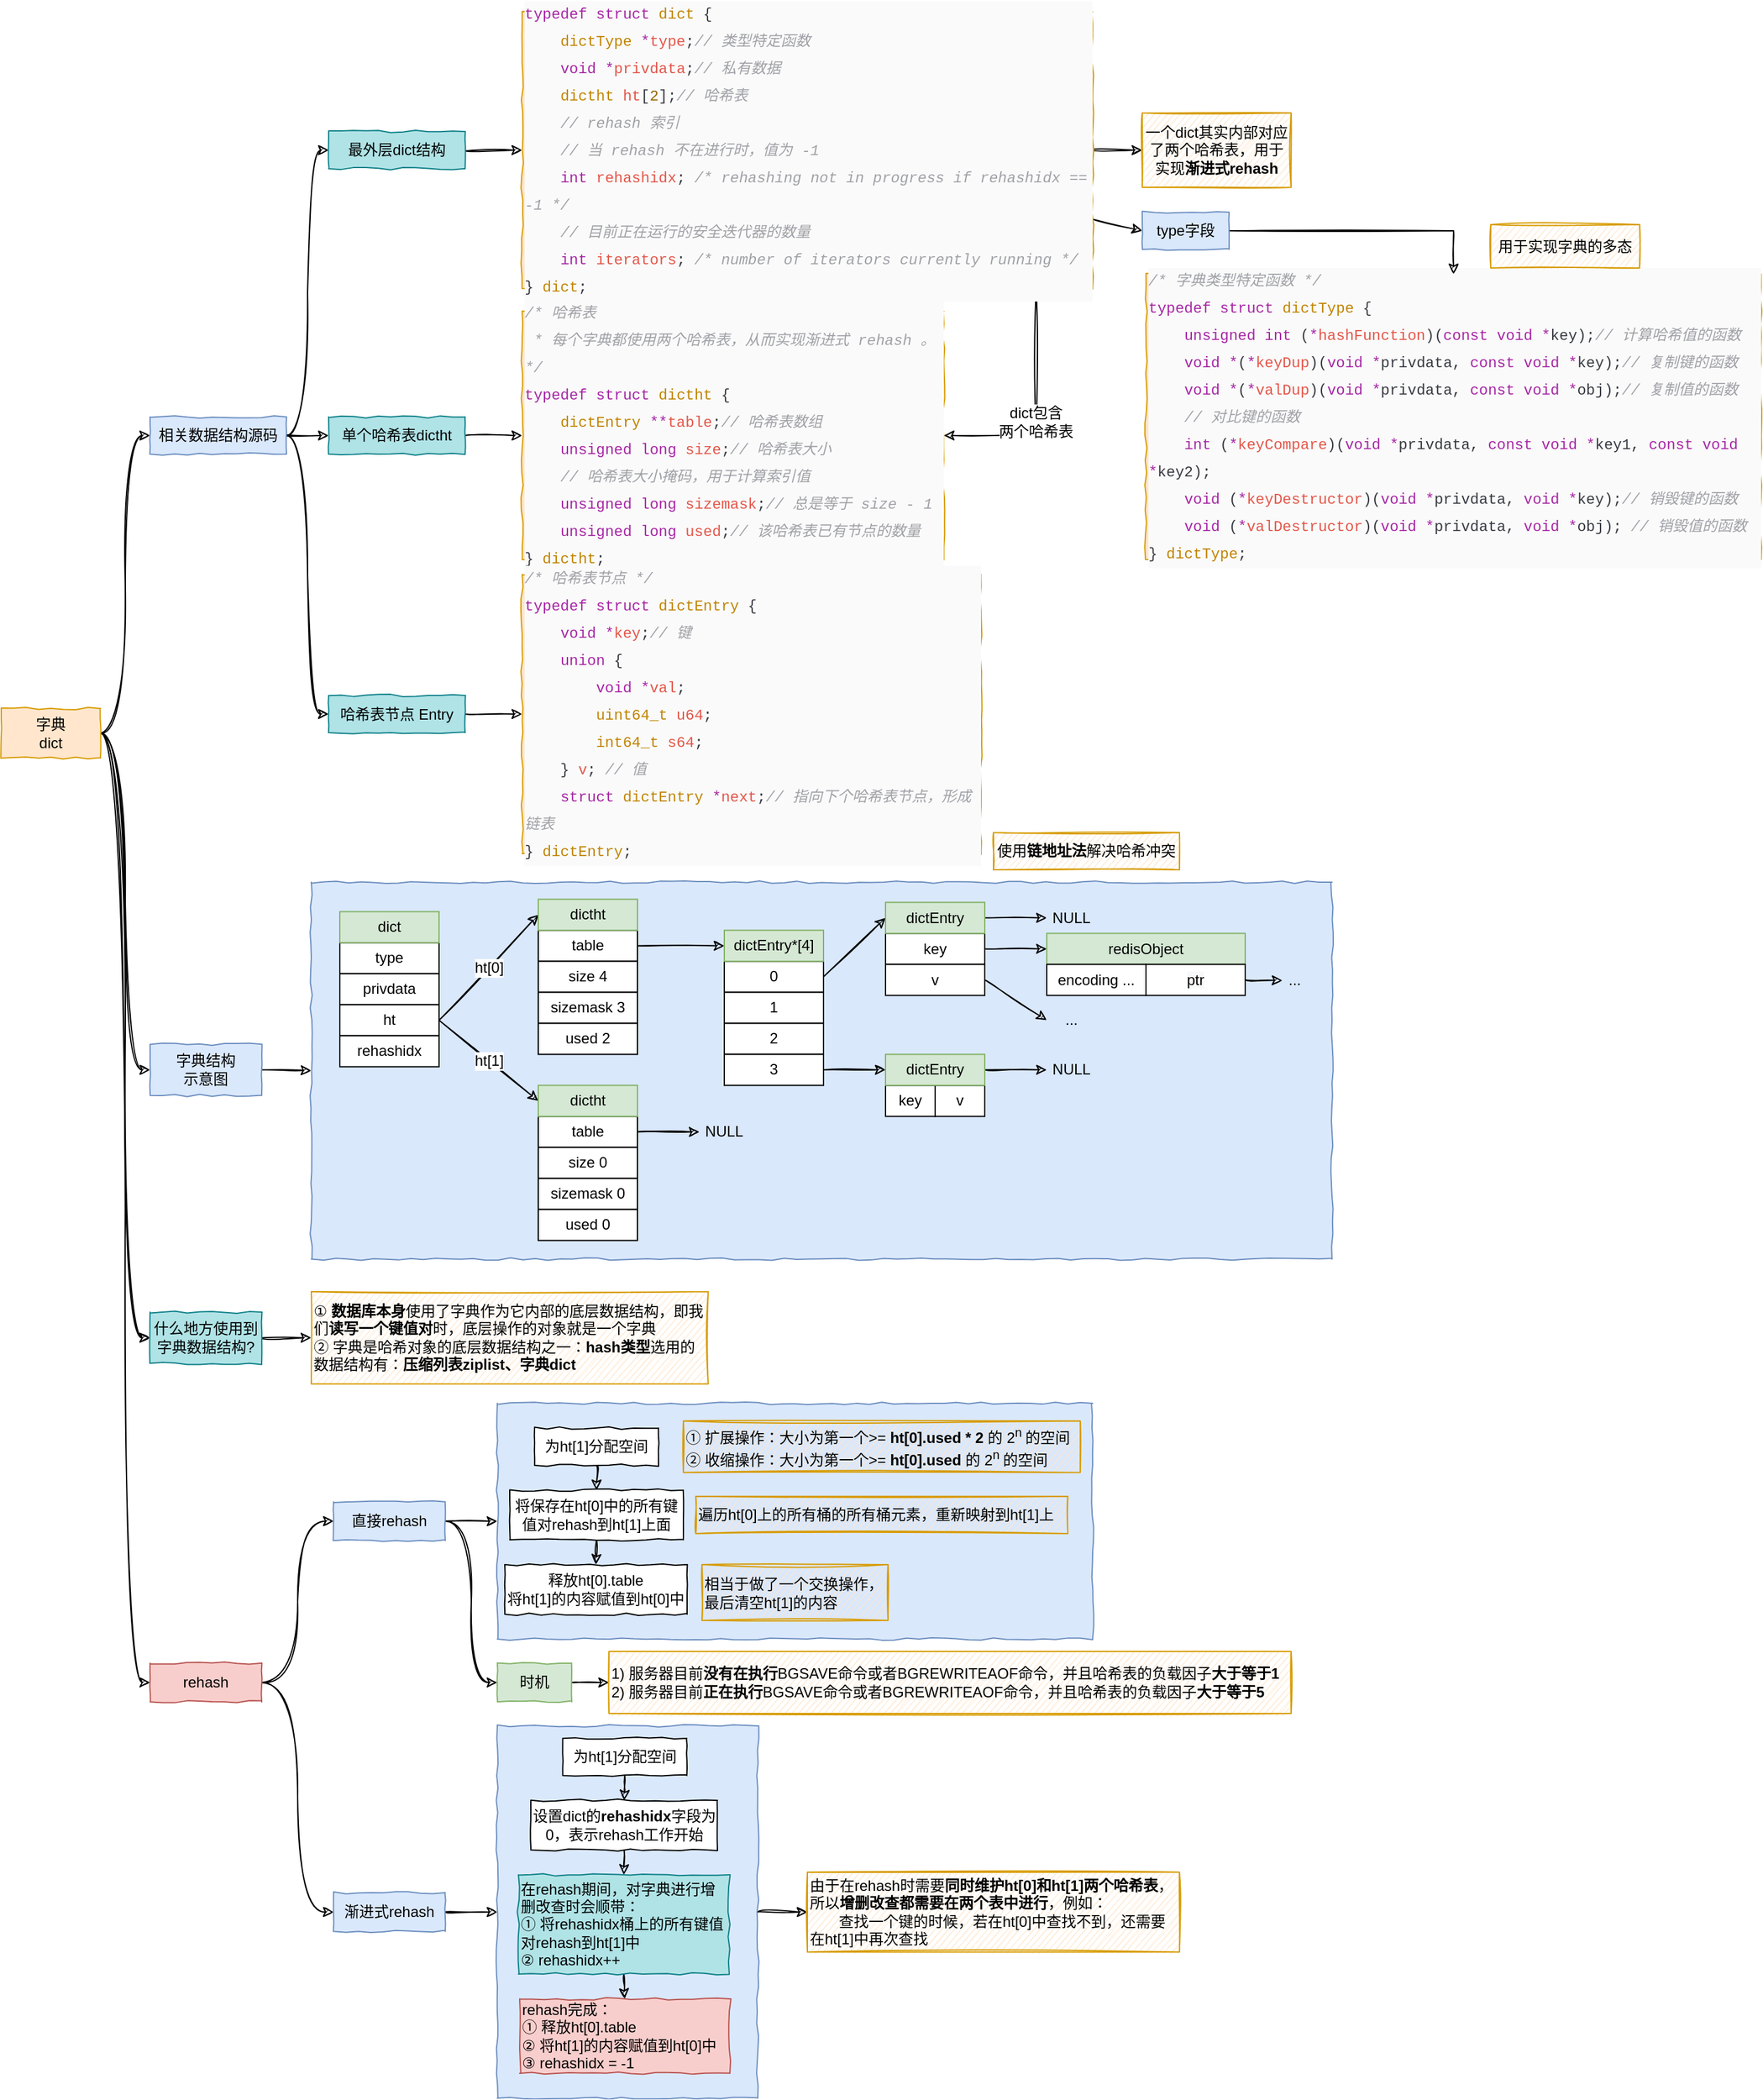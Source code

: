 <mxfile>
    <diagram id="oKSlKXKJzPJb3fbGCKRN" name="第 1 页">
        <mxGraphModel dx="1150" dy="665" grid="1" gridSize="10" guides="1" tooltips="1" connect="1" arrows="1" fold="1" page="1" pageScale="1" pageWidth="827" pageHeight="1169" math="0" shadow="0">
            <root>
                <mxCell id="0"/>
                <mxCell id="1" parent="0"/>
                <mxCell id="46" value="" style="rounded=0;whiteSpace=wrap;html=1;fillColor=#dae8fc;strokeColor=#6c8ebf;comic=1;" parent="1" vertex="1">
                    <mxGeometry x="290" y="720" width="823" height="303.75" as="geometry"/>
                </mxCell>
                <mxCell id="4" style="edgeStyle=orthogonalEdgeStyle;html=1;exitX=1;exitY=0.5;exitDx=0;exitDy=0;entryX=0;entryY=0.5;entryDx=0;entryDy=0;sketch=1;curved=1;" parent="1" source="2" target="3" edge="1">
                    <mxGeometry relative="1" as="geometry"/>
                </mxCell>
                <mxCell id="77" style="edgeStyle=orthogonalEdgeStyle;sketch=1;html=1;exitX=1;exitY=0.5;exitDx=0;exitDy=0;entryX=0;entryY=0.5;entryDx=0;entryDy=0;fontSize=12;curved=1;" parent="1" source="2" target="76" edge="1">
                    <mxGeometry relative="1" as="geometry"/>
                </mxCell>
                <mxCell id="80" style="edgeStyle=orthogonalEdgeStyle;curved=1;sketch=1;html=1;exitX=1;exitY=0.5;exitDx=0;exitDy=0;entryX=0;entryY=0.5;entryDx=0;entryDy=0;fontSize=12;" parent="1" source="2" target="79" edge="1">
                    <mxGeometry relative="1" as="geometry"/>
                </mxCell>
                <mxCell id="90" style="edgeStyle=orthogonalEdgeStyle;rounded=0;sketch=1;html=1;exitX=1;exitY=0.5;exitDx=0;exitDy=0;entryX=0;entryY=0.5;entryDx=0;entryDy=0;fontSize=12;curved=1;" parent="1" source="2" target="89" edge="1">
                    <mxGeometry relative="1" as="geometry"/>
                </mxCell>
                <mxCell id="2" value="字典&lt;br&gt;dict" style="rounded=0;whiteSpace=wrap;html=1;fillColor=#ffe6cc;strokeColor=#d79b00;comic=1;" parent="1" vertex="1">
                    <mxGeometry x="40" y="580" width="80" height="40" as="geometry"/>
                </mxCell>
                <mxCell id="6" style="edgeStyle=orthogonalEdgeStyle;curved=1;sketch=1;html=1;exitX=1;exitY=0.5;exitDx=0;exitDy=0;entryX=0;entryY=0.5;entryDx=0;entryDy=0;" parent="1" source="3" target="5" edge="1">
                    <mxGeometry relative="1" as="geometry"/>
                </mxCell>
                <mxCell id="9" style="edgeStyle=orthogonalEdgeStyle;curved=1;sketch=1;html=1;exitX=1;exitY=0.5;exitDx=0;exitDy=0;entryX=0;entryY=0.5;entryDx=0;entryDy=0;fontSize=12;" parent="1" source="3" target="7" edge="1">
                    <mxGeometry relative="1" as="geometry"/>
                </mxCell>
                <mxCell id="14" style="edgeStyle=orthogonalEdgeStyle;curved=1;sketch=1;html=1;exitX=1;exitY=0.5;exitDx=0;exitDy=0;entryX=0;entryY=0.5;entryDx=0;entryDy=0;fontSize=12;" parent="1" source="3" target="13" edge="1">
                    <mxGeometry relative="1" as="geometry"/>
                </mxCell>
                <mxCell id="3" value="相关数据结构源码" style="rounded=0;whiteSpace=wrap;html=1;fillColor=#dae8fc;strokeColor=#6c8ebf;comic=1;" parent="1" vertex="1">
                    <mxGeometry x="160" y="345" width="110" height="30" as="geometry"/>
                </mxCell>
                <mxCell id="16" style="edgeStyle=orthogonalEdgeStyle;curved=1;sketch=1;html=1;exitX=1;exitY=0.5;exitDx=0;exitDy=0;entryX=0;entryY=0.5;entryDx=0;entryDy=0;fontSize=12;" parent="1" source="5" target="15" edge="1">
                    <mxGeometry relative="1" as="geometry"/>
                </mxCell>
                <mxCell id="5" value="单个哈希表dictht" style="rounded=0;whiteSpace=wrap;html=1;fillColor=#b0e3e6;strokeColor=#0e8088;comic=1;" parent="1" vertex="1">
                    <mxGeometry x="304" y="345" width="110" height="30" as="geometry"/>
                </mxCell>
                <mxCell id="10" style="edgeStyle=orthogonalEdgeStyle;curved=1;sketch=1;html=1;exitX=1;exitY=0.5;exitDx=0;exitDy=0;entryX=0;entryY=0.5;entryDx=0;entryDy=0;fontSize=12;" parent="1" source="7" target="8" edge="1">
                    <mxGeometry relative="1" as="geometry"/>
                </mxCell>
                <mxCell id="7" value="最外层dict结构" style="rounded=0;whiteSpace=wrap;html=1;fillColor=#b0e3e6;strokeColor=#0e8088;comic=1;" parent="1" vertex="1">
                    <mxGeometry x="304" y="115" width="110" height="30" as="geometry"/>
                </mxCell>
                <mxCell id="12" style="edgeStyle=orthogonalEdgeStyle;curved=1;sketch=1;html=1;exitX=1;exitY=0.5;exitDx=0;exitDy=0;entryX=0;entryY=0.5;entryDx=0;entryDy=0;fontSize=12;" parent="1" source="8" target="11" edge="1">
                    <mxGeometry relative="1" as="geometry"/>
                </mxCell>
                <mxCell id="17" value="dict包含&lt;br&gt;两个哈希表" style="edgeStyle=orthogonalEdgeStyle;sketch=1;html=1;exitX=0.901;exitY=1.007;exitDx=0;exitDy=0;entryX=1;entryY=0.5;entryDx=0;entryDy=0;fontSize=12;exitPerimeter=0;rounded=0;" parent="1" source="8" target="15" edge="1">
                    <mxGeometry x="0.101" relative="1" as="geometry">
                        <mxPoint as="offset"/>
                    </mxGeometry>
                </mxCell>
                <mxCell id="85" style="sketch=1;html=1;exitX=1;exitY=0.75;exitDx=0;exitDy=0;entryX=0;entryY=0.5;entryDx=0;entryDy=0;fontSize=12;" parent="1" source="8" target="84" edge="1">
                    <mxGeometry relative="1" as="geometry"/>
                </mxCell>
                <mxCell id="8" value="&lt;div style=&quot;color: rgb(56 , 58 , 66) ; background-color: rgb(250 , 250 , 250) ; font-family: &amp;#34;consolas&amp;#34; , &amp;#34;courier new&amp;#34; , monospace ; line-height: 22px&quot;&gt;&lt;div&gt;&lt;span style=&quot;color: #a626a4&quot;&gt;typedef&lt;/span&gt; &lt;span style=&quot;color: #a626a4&quot;&gt;struct&lt;/span&gt; &lt;span style=&quot;color: #c18401&quot;&gt;dict&lt;/span&gt; {&lt;/div&gt;&lt;div&gt;&amp;nbsp; &amp;nbsp; &lt;span style=&quot;color: #c18401&quot;&gt;dictType&lt;/span&gt; &lt;span style=&quot;color: #a626a4&quot;&gt;*&lt;/span&gt;&lt;span style=&quot;color: #e45649&quot;&gt;type&lt;/span&gt;;&lt;span style=&quot;color: rgb(160 , 161 , 167) ; font-style: italic&quot;&gt;// 类型特定函数&lt;/span&gt;&lt;/div&gt;&lt;div&gt;&amp;nbsp; &amp;nbsp; &lt;span style=&quot;color: #a626a4&quot;&gt;void&lt;/span&gt; &lt;span style=&quot;color: #a626a4&quot;&gt;*&lt;/span&gt;&lt;span style=&quot;color: #e45649&quot;&gt;privdata&lt;/span&gt;;&lt;span style=&quot;color: rgb(160 , 161 , 167) ; font-style: italic&quot;&gt;// 私有数据&lt;/span&gt;&lt;/div&gt;&lt;div&gt;&amp;nbsp; &amp;nbsp; &lt;span style=&quot;color: #c18401&quot;&gt;dictht&lt;/span&gt; &lt;span style=&quot;color: #e45649&quot;&gt;ht&lt;/span&gt;[&lt;span style=&quot;color: #986801&quot;&gt;2&lt;/span&gt;];&lt;span style=&quot;color: rgb(160 , 161 , 167) ; font-style: italic&quot;&gt;// 哈希表&lt;/span&gt;&lt;/div&gt;&lt;div&gt;&amp;nbsp; &amp;nbsp;&amp;nbsp;&lt;span style=&quot;color: rgb(160 , 161 , 167) ; font-style: italic&quot;&gt;// rehash 索引&lt;/span&gt;&lt;/div&gt;&lt;div&gt;&amp;nbsp; &amp;nbsp; &lt;span style=&quot;color: #a0a1a7 ; font-style: italic&quot;&gt;// 当 rehash 不在进行时，值为 -1&lt;/span&gt;&lt;/div&gt;&lt;div&gt;&amp;nbsp; &amp;nbsp; &lt;span style=&quot;color: #a626a4&quot;&gt;int&lt;/span&gt; &lt;span style=&quot;color: #e45649&quot;&gt;rehashidx&lt;/span&gt;;&lt;span style=&quot;color: #a0a1a7 ; font-style: italic&quot;&gt; /* rehashing not in progress if rehashidx == -1 */&lt;/span&gt;&lt;/div&gt;&lt;div&gt;&amp;nbsp; &amp;nbsp; &lt;span style=&quot;color: #a0a1a7 ; font-style: italic&quot;&gt;// 目前正在运行的安全迭代器的数量&lt;/span&gt;&lt;/div&gt;&lt;div&gt;&amp;nbsp; &amp;nbsp; &lt;span style=&quot;color: #a626a4&quot;&gt;int&lt;/span&gt; &lt;span style=&quot;color: #e45649&quot;&gt;iterators&lt;/span&gt;;&lt;span style=&quot;color: #a0a1a7 ; font-style: italic&quot;&gt; /* number of iterators currently running */&lt;/span&gt;&lt;/div&gt;&lt;div&gt;} &lt;span style=&quot;color: #c18401&quot;&gt;dict&lt;/span&gt;;&lt;/div&gt;&lt;/div&gt;" style="rounded=0;whiteSpace=wrap;html=1;fillColor=#ffe6cc;strokeColor=#d79b00;comic=1;align=left;" parent="1" vertex="1">
                    <mxGeometry x="460" y="18.5" width="460" height="223" as="geometry"/>
                </mxCell>
                <mxCell id="11" value="一个dict其实内部对应了两个哈希表，用于实现&lt;b&gt;渐进式rehash&lt;/b&gt;" style="rounded=0;whiteSpace=wrap;html=1;fillColor=#ffe6cc;strokeColor=#d79b00;comic=1;sketch=1;" parent="1" vertex="1">
                    <mxGeometry x="960" y="100" width="120" height="60" as="geometry"/>
                </mxCell>
                <mxCell id="19" style="edgeStyle=orthogonalEdgeStyle;rounded=0;sketch=1;html=1;exitX=1;exitY=0.5;exitDx=0;exitDy=0;entryX=0;entryY=0.5;entryDx=0;entryDy=0;fontSize=12;" parent="1" source="13" target="18" edge="1">
                    <mxGeometry relative="1" as="geometry"/>
                </mxCell>
                <mxCell id="13" value="哈希表节点 Entry" style="rounded=0;whiteSpace=wrap;html=1;fillColor=#b0e3e6;strokeColor=#0e8088;comic=1;" parent="1" vertex="1">
                    <mxGeometry x="304" y="569.5" width="110" height="30" as="geometry"/>
                </mxCell>
                <mxCell id="15" value="&lt;div style=&quot;color: rgb(56 , 58 , 66) ; background-color: rgb(250 , 250 , 250) ; font-family: &amp;#34;consolas&amp;#34; , &amp;#34;courier new&amp;#34; , monospace ; line-height: 22px&quot;&gt;&lt;div style=&quot;font-family: &amp;#34;consolas&amp;#34; , &amp;#34;courier new&amp;#34; , monospace ; line-height: 22px&quot;&gt;&lt;div&gt;&lt;span style=&quot;color: #a0a1a7 ; font-style: italic&quot;&gt;/*&amp;nbsp;&lt;/span&gt;&lt;span style=&quot;color: rgb(160 , 161 , 167) ; font-style: italic&quot;&gt;哈希表&lt;/span&gt;&lt;/div&gt;&lt;div&gt;&lt;span style=&quot;color: #a0a1a7 ; font-style: italic&quot;&gt;&amp;nbsp;*&amp;nbsp;&lt;/span&gt;&lt;span style=&quot;color: rgb(160 , 161 , 167) ; font-style: italic&quot;&gt;每个字典都使用两个哈希表，从而实现渐进式 rehash 。&lt;/span&gt;&lt;span style=&quot;color: rgb(160 , 161 , 167) ; font-style: italic&quot;&gt;*/&lt;/span&gt;&lt;/div&gt;&lt;div&gt;&lt;span style=&quot;color: #a626a4&quot;&gt;typedef&lt;/span&gt; &lt;span style=&quot;color: #a626a4&quot;&gt;struct&lt;/span&gt; &lt;span style=&quot;color: #c18401&quot;&gt;dictht&lt;/span&gt; {&lt;/div&gt;&lt;div&gt;&amp;nbsp; &amp;nbsp; &lt;span style=&quot;color: #c18401&quot;&gt;dictEntry&lt;/span&gt; &lt;span style=&quot;color: #a626a4&quot;&gt;**&lt;/span&gt;&lt;span style=&quot;color: #e45649&quot;&gt;table&lt;/span&gt;;&lt;span style=&quot;color: rgb(160 , 161 , 167) ; font-style: italic&quot;&gt;// 哈希表数组&lt;/span&gt;&lt;/div&gt;&lt;div&gt;&amp;nbsp; &amp;nbsp; &lt;span style=&quot;color: #a626a4&quot;&gt;unsigned&lt;/span&gt; &lt;span style=&quot;color: #a626a4&quot;&gt;long&lt;/span&gt; &lt;span style=&quot;color: #e45649&quot;&gt;size&lt;/span&gt;;&lt;span style=&quot;color: rgb(160 , 161 , 167) ; font-style: italic&quot;&gt;// 哈希表大小&lt;/span&gt;&lt;/div&gt;&lt;div&gt;&amp;nbsp; &amp;nbsp; &lt;span style=&quot;color: #a0a1a7 ; font-style: italic&quot;&gt;// 哈希表大小掩码，用于计算索引值&lt;/span&gt;&lt;/div&gt;&lt;div&gt;&amp;nbsp; &amp;nbsp; &lt;span style=&quot;color: #a626a4&quot;&gt;unsigned&lt;/span&gt; &lt;span style=&quot;color: #a626a4&quot;&gt;long&lt;/span&gt; &lt;span style=&quot;color: #e45649&quot;&gt;sizemask&lt;/span&gt;;&lt;span style=&quot;color: rgb(160 , 161 , 167) ; font-style: italic&quot;&gt;// 总是等于 size - 1&lt;/span&gt;&lt;/div&gt;&lt;div&gt;&amp;nbsp; &amp;nbsp; &lt;span style=&quot;color: #a626a4&quot;&gt;unsigned&lt;/span&gt; &lt;span style=&quot;color: #a626a4&quot;&gt;long&lt;/span&gt; &lt;span style=&quot;color: #e45649&quot;&gt;used&lt;/span&gt;;&lt;span style=&quot;color: rgb(160 , 161 , 167) ; font-style: italic&quot;&gt;// 该哈希表已有节点的数量&lt;/span&gt;&lt;/div&gt;&lt;div&gt;} &lt;span style=&quot;color: #c18401&quot;&gt;dictht&lt;/span&gt;;&lt;/div&gt;&lt;/div&gt;&lt;/div&gt;" style="rounded=0;whiteSpace=wrap;html=1;fillColor=#ffe6cc;strokeColor=#d79b00;comic=1;align=left;" parent="1" vertex="1">
                    <mxGeometry x="460" y="260" width="340" height="200" as="geometry"/>
                </mxCell>
                <mxCell id="18" value="&lt;div style=&quot;color: rgb(56 , 58 , 66) ; background-color: rgb(250 , 250 , 250) ; font-family: &amp;#34;consolas&amp;#34; , &amp;#34;courier new&amp;#34; , monospace ; line-height: 22px&quot;&gt;&lt;div style=&quot;font-family: &amp;#34;consolas&amp;#34; , &amp;#34;courier new&amp;#34; , monospace ; line-height: 22px&quot;&gt;&lt;div style=&quot;font-family: &amp;#34;consolas&amp;#34; , &amp;#34;courier new&amp;#34; , monospace ; line-height: 22px&quot;&gt;&lt;div&gt;&lt;span style=&quot;color: #a0a1a7 ; font-style: italic&quot;&gt;/*&amp;nbsp;&lt;/span&gt;&lt;span style=&quot;color: rgb(160 , 161 , 167) ; font-style: italic&quot;&gt;哈希表节点&amp;nbsp;&lt;/span&gt;&lt;span style=&quot;color: rgb(160 , 161 , 167) ; font-style: italic&quot;&gt;*/&lt;/span&gt;&lt;/div&gt;&lt;div&gt;&lt;span style=&quot;color: #a626a4&quot;&gt;typedef&lt;/span&gt; &lt;span style=&quot;color: #a626a4&quot;&gt;struct&lt;/span&gt; &lt;span style=&quot;color: #c18401&quot;&gt;dictEntry&lt;/span&gt; {&lt;/div&gt;&lt;div&gt;&amp;nbsp; &amp;nbsp; &lt;span style=&quot;color: #a626a4&quot;&gt;void&lt;/span&gt; &lt;span style=&quot;color: #a626a4&quot;&gt;*&lt;/span&gt;&lt;span style=&quot;color: #e45649&quot;&gt;key&lt;/span&gt;;&lt;span style=&quot;color: rgb(160 , 161 , 167) ; font-style: italic&quot;&gt;// 键&lt;/span&gt;&lt;/div&gt;&lt;div&gt;&amp;nbsp; &amp;nbsp; &lt;span style=&quot;color: #a626a4&quot;&gt;union&lt;/span&gt; {&lt;/div&gt;&lt;div&gt;&amp;nbsp; &amp;nbsp; &amp;nbsp; &amp;nbsp; &lt;span style=&quot;color: #a626a4&quot;&gt;void&lt;/span&gt; &lt;span style=&quot;color: #a626a4&quot;&gt;*&lt;/span&gt;&lt;span style=&quot;color: #e45649&quot;&gt;val&lt;/span&gt;;&lt;/div&gt;&lt;div&gt;&amp;nbsp; &amp;nbsp; &amp;nbsp; &amp;nbsp; &lt;span style=&quot;color: #c18401&quot;&gt;uint64_t&lt;/span&gt; &lt;span style=&quot;color: #e45649&quot;&gt;u64&lt;/span&gt;;&lt;/div&gt;&lt;div&gt;&amp;nbsp; &amp;nbsp; &amp;nbsp; &amp;nbsp; &lt;span style=&quot;color: #c18401&quot;&gt;int64_t&lt;/span&gt; &lt;span style=&quot;color: #e45649&quot;&gt;s64&lt;/span&gt;;&lt;/div&gt;&lt;div&gt;&amp;nbsp; &amp;nbsp; } &lt;span style=&quot;color: #e45649&quot;&gt;v&lt;/span&gt;;&amp;nbsp;&lt;span style=&quot;color: rgb(160 , 161 , 167) ; font-style: italic&quot;&gt;// 值&lt;/span&gt;&lt;/div&gt;&lt;div&gt;&amp;nbsp; &amp;nbsp; &lt;span style=&quot;color: #a626a4&quot;&gt;struct&lt;/span&gt; &lt;span style=&quot;color: #c18401&quot;&gt;dictEntry&lt;/span&gt; &lt;span style=&quot;color: #a626a4&quot;&gt;*&lt;/span&gt;&lt;span style=&quot;color: #e45649&quot;&gt;next&lt;/span&gt;;&lt;span style=&quot;color: rgb(160 , 161 , 167) ; font-family: &amp;#34;consolas&amp;#34; , &amp;#34;courier new&amp;#34; , monospace ; font-style: italic&quot;&gt;// 指向下个哈希表节点，形成链表&lt;/span&gt;&lt;/div&gt;&lt;div&gt;} &lt;span style=&quot;color: #c18401&quot;&gt;dictEntry&lt;/span&gt;;&lt;/div&gt;&lt;/div&gt;&lt;/div&gt;&lt;/div&gt;" style="rounded=0;whiteSpace=wrap;html=1;fillColor=#ffe6cc;strokeColor=#d79b00;comic=1;align=left;" parent="1" vertex="1">
                    <mxGeometry x="460" y="472" width="370" height="225" as="geometry"/>
                </mxCell>
                <mxCell id="27" value="ht[0]" style="rounded=0;sketch=1;html=1;exitX=1;exitY=0.5;exitDx=0;exitDy=0;entryX=0;entryY=0.5;entryDx=0;entryDy=0;fontSize=12;" parent="1" source="24" target="26" edge="1">
                    <mxGeometry relative="1" as="geometry"/>
                </mxCell>
                <mxCell id="37" value="ht[1]" style="edgeStyle=none;rounded=0;sketch=1;html=1;exitX=1;exitY=0.5;exitDx=0;exitDy=0;entryX=0;entryY=0.5;entryDx=0;entryDy=0;fontSize=12;" parent="1" source="24" target="33" edge="1">
                    <mxGeometry relative="1" as="geometry"/>
                </mxCell>
                <mxCell id="39" style="edgeStyle=none;rounded=0;sketch=1;html=1;exitX=1;exitY=0.5;exitDx=0;exitDy=0;entryX=0;entryY=0.5;entryDx=0;entryDy=0;fontSize=12;" parent="1" source="28" target="38" edge="1">
                    <mxGeometry relative="1" as="geometry"/>
                </mxCell>
                <mxCell id="51" style="edgeStyle=none;rounded=0;sketch=1;html=1;exitX=1;exitY=0.5;exitDx=0;exitDy=0;entryX=0;entryY=0.5;entryDx=0;entryDy=0;fontSize=12;" parent="1" source="40" target="47" edge="1">
                    <mxGeometry relative="1" as="geometry"/>
                </mxCell>
                <mxCell id="67" style="edgeStyle=none;rounded=0;sketch=1;html=1;exitX=1;exitY=0.5;exitDx=0;exitDy=0;entryX=0;entryY=0.5;entryDx=0;entryDy=0;fontSize=12;" parent="1" source="43" target="64" edge="1">
                    <mxGeometry relative="1" as="geometry"/>
                </mxCell>
                <mxCell id="44" style="edgeStyle=none;rounded=0;sketch=1;html=1;exitX=1;exitY=0.5;exitDx=0;exitDy=0;fontSize=12;entryX=0;entryY=0.5;entryDx=0;entryDy=0;" parent="1" source="32" target="45" edge="1">
                    <mxGeometry relative="1" as="geometry">
                        <mxPoint x="563" y="920.75" as="sourcePoint"/>
                        <mxPoint x="623" y="920.75" as="targetPoint"/>
                    </mxGeometry>
                </mxCell>
                <mxCell id="45" value="NULL" style="text;html=1;strokeColor=none;fillColor=none;align=center;verticalAlign=middle;whiteSpace=wrap;rounded=0;comic=0;sketch=1;fontSize=12;" parent="1" vertex="1">
                    <mxGeometry x="603" y="906.25" width="40" height="30" as="geometry"/>
                </mxCell>
                <mxCell id="55" style="edgeStyle=none;rounded=0;sketch=1;html=1;exitX=1;exitY=0.5;exitDx=0;exitDy=0;entryX=0;entryY=0.5;entryDx=0;entryDy=0;fontSize=12;" parent="1" source="48" target="52" edge="1">
                    <mxGeometry relative="1" as="geometry"/>
                </mxCell>
                <mxCell id="60" style="edgeStyle=none;rounded=0;sketch=1;html=1;exitX=1;exitY=0.5;exitDx=0;exitDy=0;fontSize=12;entryX=0;entryY=0.5;entryDx=0;entryDy=0;" parent="1" source="49" target="61" edge="1">
                    <mxGeometry relative="1" as="geometry">
                        <mxPoint x="883" y="826.25" as="targetPoint"/>
                    </mxGeometry>
                </mxCell>
                <mxCell id="52" value="redisObject" style="rounded=0;whiteSpace=wrap;html=1;fillColor=#d5e8d4;strokeColor=#82b366;comic=0;" parent="1" vertex="1">
                    <mxGeometry x="883" y="761.25" width="160" height="25" as="geometry"/>
                </mxCell>
                <mxCell id="56" value="encoding ..." style="rounded=0;whiteSpace=wrap;html=1;comic=0;" parent="1" vertex="1">
                    <mxGeometry x="883" y="786.25" width="80" height="25" as="geometry"/>
                </mxCell>
                <mxCell id="57" value="&#10;&#10;&lt;span style=&quot;color: rgb(0, 0, 0); font-family: helvetica; font-size: 12px; font-style: normal; font-weight: 400; letter-spacing: normal; text-align: center; text-indent: 0px; text-transform: none; word-spacing: 0px; background-color: rgb(248, 249, 250); display: inline; float: none;&quot;&gt;ptr&lt;/span&gt;&#10;&#10;" style="rounded=0;whiteSpace=wrap;html=1;comic=0;" parent="1" vertex="1">
                    <mxGeometry x="963" y="786.25" width="80" height="25" as="geometry"/>
                </mxCell>
                <mxCell id="58" style="edgeStyle=none;rounded=0;sketch=1;html=1;exitX=1;exitY=0.5;exitDx=0;exitDy=0;fontSize=12;" parent="1" source="57" edge="1">
                    <mxGeometry relative="1" as="geometry">
                        <mxPoint x="1043" y="801.25" as="sourcePoint"/>
                        <mxPoint x="1073" y="799.25" as="targetPoint"/>
                    </mxGeometry>
                </mxCell>
                <mxCell id="59" value="..." style="text;html=1;strokeColor=none;fillColor=none;align=center;verticalAlign=middle;whiteSpace=wrap;rounded=0;comic=0;sketch=1;fontSize=12;" parent="1" vertex="1">
                    <mxGeometry x="1063" y="783.75" width="40" height="30" as="geometry"/>
                </mxCell>
                <mxCell id="61" value="..." style="text;html=1;strokeColor=none;fillColor=none;align=center;verticalAlign=middle;whiteSpace=wrap;rounded=0;comic=0;sketch=1;fontSize=12;" parent="1" vertex="1">
                    <mxGeometry x="883" y="816.25" width="40" height="30" as="geometry"/>
                </mxCell>
                <mxCell id="62" style="edgeStyle=none;rounded=0;sketch=1;html=1;exitX=1;exitY=0.5;exitDx=0;exitDy=0;fontSize=12;entryX=0;entryY=0.5;entryDx=0;entryDy=0;" parent="1" source="47" target="63" edge="1">
                    <mxGeometry relative="1" as="geometry">
                        <mxPoint x="833" y="748.75" as="sourcePoint"/>
                        <mxPoint x="903" y="748.25" as="targetPoint"/>
                    </mxGeometry>
                </mxCell>
                <mxCell id="63" value="NULL" style="text;html=1;strokeColor=none;fillColor=none;align=center;verticalAlign=middle;whiteSpace=wrap;rounded=0;comic=0;sketch=1;fontSize=12;" parent="1" vertex="1">
                    <mxGeometry x="883" y="733.75" width="40" height="30" as="geometry"/>
                </mxCell>
                <mxCell id="68" style="edgeStyle=none;rounded=0;sketch=1;html=1;fontSize=12;entryX=0;entryY=0.5;entryDx=0;entryDy=0;exitX=1;exitY=0.5;exitDx=0;exitDy=0;" parent="1" source="64" target="69" edge="1">
                    <mxGeometry relative="1" as="geometry">
                        <mxPoint x="843" y="883.75" as="sourcePoint"/>
                        <mxPoint x="903" y="870.75" as="targetPoint"/>
                    </mxGeometry>
                </mxCell>
                <mxCell id="69" value="NULL" style="text;html=1;strokeColor=none;fillColor=none;align=center;verticalAlign=middle;whiteSpace=wrap;rounded=0;comic=0;sketch=1;fontSize=12;" parent="1" vertex="1">
                    <mxGeometry x="883" y="856.25" width="40" height="30" as="geometry"/>
                </mxCell>
                <mxCell id="70" value="" style="group" parent="1" vertex="1" connectable="0">
                    <mxGeometry x="753" y="736.25" width="80" height="75" as="geometry"/>
                </mxCell>
                <mxCell id="48" value="key" style="rounded=0;whiteSpace=wrap;html=1;comic=0;" parent="70" vertex="1">
                    <mxGeometry y="25" width="80" height="25" as="geometry"/>
                </mxCell>
                <mxCell id="49" value="v" style="rounded=0;whiteSpace=wrap;html=1;comic=0;" parent="70" vertex="1">
                    <mxGeometry y="50" width="80" height="25" as="geometry"/>
                </mxCell>
                <mxCell id="47" value="dictEntry" style="rounded=0;whiteSpace=wrap;html=1;fillColor=#d5e8d4;strokeColor=#82b366;comic=0;" parent="70" vertex="1">
                    <mxGeometry width="80" height="25" as="geometry"/>
                </mxCell>
                <mxCell id="71" value="" style="group" parent="1" vertex="1" connectable="0">
                    <mxGeometry x="753" y="858.75" width="80" height="50" as="geometry"/>
                </mxCell>
                <mxCell id="65" value="key" style="rounded=0;whiteSpace=wrap;html=1;comic=0;" parent="71" vertex="1">
                    <mxGeometry y="25" width="40" height="25" as="geometry"/>
                </mxCell>
                <mxCell id="66" value="v" style="rounded=0;whiteSpace=wrap;html=1;comic=0;" parent="71" vertex="1">
                    <mxGeometry x="40" y="25" width="40" height="25" as="geometry"/>
                </mxCell>
                <mxCell id="64" value="dictEntry" style="rounded=0;whiteSpace=wrap;html=1;fillColor=#d5e8d4;strokeColor=#82b366;comic=0;" parent="71" vertex="1">
                    <mxGeometry width="80" height="25" as="geometry"/>
                </mxCell>
                <mxCell id="72" value="" style="group" parent="1" vertex="1" connectable="0">
                    <mxGeometry x="623" y="758.75" width="80" height="125" as="geometry"/>
                </mxCell>
                <mxCell id="40" value="0" style="rounded=0;whiteSpace=wrap;html=1;comic=0;" parent="72" vertex="1">
                    <mxGeometry y="25" width="80" height="25" as="geometry"/>
                </mxCell>
                <mxCell id="38" value="dictEntry*[4]" style="rounded=0;whiteSpace=wrap;html=1;fillColor=#d5e8d4;strokeColor=#82b366;comic=0;" parent="72" vertex="1">
                    <mxGeometry width="80" height="25" as="geometry"/>
                </mxCell>
                <mxCell id="41" value="1" style="rounded=0;whiteSpace=wrap;html=1;comic=0;" parent="72" vertex="1">
                    <mxGeometry y="50" width="80" height="25" as="geometry"/>
                </mxCell>
                <mxCell id="42" value="2" style="rounded=0;whiteSpace=wrap;html=1;comic=0;" parent="72" vertex="1">
                    <mxGeometry y="75" width="80" height="25" as="geometry"/>
                </mxCell>
                <mxCell id="43" value="3" style="rounded=0;whiteSpace=wrap;html=1;comic=0;" parent="72" vertex="1">
                    <mxGeometry y="100" width="80" height="25" as="geometry"/>
                </mxCell>
                <mxCell id="73" value="" style="group" parent="1" vertex="1" connectable="0">
                    <mxGeometry x="473" y="733.75" width="80" height="125" as="geometry"/>
                </mxCell>
                <mxCell id="28" value="table" style="rounded=0;whiteSpace=wrap;html=1;comic=0;" parent="73" vertex="1">
                    <mxGeometry y="25" width="80" height="25" as="geometry"/>
                </mxCell>
                <mxCell id="26" value="dictht" style="rounded=0;whiteSpace=wrap;html=1;fillColor=#d5e8d4;strokeColor=#82b366;comic=0;" parent="73" vertex="1">
                    <mxGeometry width="80" height="25" as="geometry"/>
                </mxCell>
                <mxCell id="29" value="size 4" style="rounded=0;whiteSpace=wrap;html=1;comic=0;" parent="73" vertex="1">
                    <mxGeometry y="50" width="80" height="25" as="geometry"/>
                </mxCell>
                <mxCell id="30" value="sizemask 3" style="rounded=0;whiteSpace=wrap;html=1;comic=0;" parent="73" vertex="1">
                    <mxGeometry y="75" width="80" height="25" as="geometry"/>
                </mxCell>
                <mxCell id="31" value="used 2" style="rounded=0;whiteSpace=wrap;html=1;comic=0;" parent="73" vertex="1">
                    <mxGeometry y="100" width="80" height="25" as="geometry"/>
                </mxCell>
                <mxCell id="74" value="" style="group" parent="1" vertex="1" connectable="0">
                    <mxGeometry x="473" y="883.75" width="80" height="125" as="geometry"/>
                </mxCell>
                <mxCell id="32" value="table" style="rounded=0;whiteSpace=wrap;html=1;comic=0;" parent="74" vertex="1">
                    <mxGeometry y="25" width="80" height="25" as="geometry"/>
                </mxCell>
                <mxCell id="33" value="dictht" style="rounded=0;whiteSpace=wrap;html=1;fillColor=#d5e8d4;strokeColor=#82b366;comic=0;" parent="74" vertex="1">
                    <mxGeometry width="80" height="25" as="geometry"/>
                </mxCell>
                <mxCell id="34" value="size 0" style="rounded=0;whiteSpace=wrap;html=1;comic=0;" parent="74" vertex="1">
                    <mxGeometry y="50" width="80" height="25" as="geometry"/>
                </mxCell>
                <mxCell id="35" value="sizemask 0" style="rounded=0;whiteSpace=wrap;html=1;comic=0;" parent="74" vertex="1">
                    <mxGeometry y="75" width="80" height="25" as="geometry"/>
                </mxCell>
                <mxCell id="36" value="used 0" style="rounded=0;whiteSpace=wrap;html=1;comic=0;" parent="74" vertex="1">
                    <mxGeometry y="100" width="80" height="25" as="geometry"/>
                </mxCell>
                <mxCell id="75" value="" style="group" parent="1" vertex="1" connectable="0">
                    <mxGeometry x="313" y="743.75" width="80" height="125" as="geometry"/>
                </mxCell>
                <mxCell id="22" value="type" style="rounded=0;whiteSpace=wrap;html=1;comic=0;" parent="75" vertex="1">
                    <mxGeometry y="25" width="80" height="25" as="geometry"/>
                </mxCell>
                <mxCell id="20" value="dict" style="rounded=0;whiteSpace=wrap;html=1;fillColor=#d5e8d4;strokeColor=#82b366;comic=0;" parent="75" vertex="1">
                    <mxGeometry width="80" height="25" as="geometry"/>
                </mxCell>
                <mxCell id="23" value="privdata" style="rounded=0;whiteSpace=wrap;html=1;comic=0;" parent="75" vertex="1">
                    <mxGeometry y="50" width="80" height="25" as="geometry"/>
                </mxCell>
                <mxCell id="24" value="ht" style="rounded=0;whiteSpace=wrap;html=1;comic=0;" parent="75" vertex="1">
                    <mxGeometry y="75" width="80" height="25" as="geometry"/>
                </mxCell>
                <mxCell id="25" value="rehashidx" style="rounded=0;whiteSpace=wrap;html=1;comic=0;" parent="75" vertex="1">
                    <mxGeometry y="100" width="80" height="25" as="geometry"/>
                </mxCell>
                <mxCell id="78" style="edgeStyle=orthogonalEdgeStyle;curved=1;sketch=1;html=1;exitX=1;exitY=0.5;exitDx=0;exitDy=0;entryX=0;entryY=0.5;entryDx=0;entryDy=0;fontSize=12;" parent="1" source="76" target="46" edge="1">
                    <mxGeometry relative="1" as="geometry"/>
                </mxCell>
                <mxCell id="76" value="字典结构&lt;br&gt;示意图" style="rounded=0;whiteSpace=wrap;html=1;fillColor=#dae8fc;strokeColor=#6c8ebf;comic=1;" parent="1" vertex="1">
                    <mxGeometry x="160" y="850.62" width="90" height="41.25" as="geometry"/>
                </mxCell>
                <mxCell id="82" style="edgeStyle=orthogonalEdgeStyle;curved=1;sketch=1;html=1;exitX=1;exitY=0.5;exitDx=0;exitDy=0;entryX=0;entryY=0.5;entryDx=0;entryDy=0;fontSize=12;" parent="1" source="79" target="81" edge="1">
                    <mxGeometry relative="1" as="geometry"/>
                </mxCell>
                <mxCell id="79" value="什么地方使用到字典数据结构?" style="rounded=0;whiteSpace=wrap;html=1;fillColor=#b0e3e6;strokeColor=#0e8088;comic=1;" parent="1" vertex="1">
                    <mxGeometry x="160" y="1066.56" width="90" height="41.25" as="geometry"/>
                </mxCell>
                <mxCell id="81" value="① &lt;b&gt;数据库本身&lt;/b&gt;使用了字典作为它内部的底层数据结构，即我们&lt;b&gt;读写一个键值对&lt;/b&gt;时，底层操作的对象就是一个字典&lt;br&gt;② 字典是哈希对象的底层数据结构之一：&lt;b&gt;hash类型&lt;/b&gt;选用的数据结构有：&lt;b&gt;压缩列表ziplist、字典dict&lt;/b&gt;" style="rounded=0;whiteSpace=wrap;html=1;fillColor=#ffe6cc;strokeColor=#d79b00;comic=1;sketch=1;align=left;" parent="1" vertex="1">
                    <mxGeometry x="290" y="1050.0" width="320" height="74.38" as="geometry"/>
                </mxCell>
                <mxCell id="83" value="&lt;div style=&quot;color: rgb(56 , 58 , 66) ; background-color: rgb(250 , 250 , 250) ; font-family: &amp;#34;consolas&amp;#34; , &amp;#34;courier new&amp;#34; , monospace ; line-height: 22px&quot;&gt;&lt;div style=&quot;font-family: &amp;#34;consolas&amp;#34; , &amp;#34;courier new&amp;#34; , monospace ; line-height: 22px&quot;&gt;&lt;div&gt;&lt;span style=&quot;color: #a0a1a7 ; font-style: italic&quot;&gt;/*&amp;nbsp;&lt;/span&gt;&lt;span style=&quot;color: rgb(160 , 161 , 167) ; font-style: italic&quot;&gt;字典类型特定函数&amp;nbsp;&lt;/span&gt;&lt;span style=&quot;color: rgb(160 , 161 , 167) ; font-style: italic&quot;&gt;*/&lt;/span&gt;&lt;/div&gt;&lt;div&gt;&lt;span style=&quot;color: #a626a4&quot;&gt;typedef&lt;/span&gt; &lt;span style=&quot;color: #a626a4&quot;&gt;struct&lt;/span&gt; &lt;span style=&quot;color: #c18401&quot;&gt;dictType&lt;/span&gt; {&lt;/div&gt;&lt;div&gt;&amp;nbsp; &amp;nbsp; &lt;span style=&quot;color: #a626a4&quot;&gt;unsigned&lt;/span&gt; &lt;span style=&quot;color: #a626a4&quot;&gt;int&lt;/span&gt; (&lt;span style=&quot;color: #a626a4&quot;&gt;*&lt;/span&gt;&lt;span style=&quot;color: #e45649&quot;&gt;hashFunction&lt;/span&gt;)(&lt;span style=&quot;color: #a626a4&quot;&gt;const&lt;/span&gt; &lt;span style=&quot;color: #a626a4&quot;&gt;void&lt;/span&gt; &lt;span style=&quot;color: #a626a4&quot;&gt;*&lt;/span&gt;key);&lt;span style=&quot;color: rgb(160 , 161 , 167) ; font-style: italic&quot;&gt;// 计算哈希值的函数&lt;/span&gt;&lt;/div&gt;&lt;div&gt;&amp;nbsp; &amp;nbsp; &lt;span style=&quot;color: #a626a4&quot;&gt;void&lt;/span&gt; &lt;span style=&quot;color: #a626a4&quot;&gt;*&lt;/span&gt;(&lt;span style=&quot;color: #a626a4&quot;&gt;*&lt;/span&gt;&lt;span style=&quot;color: #e45649&quot;&gt;keyDup&lt;/span&gt;)(&lt;span style=&quot;color: #a626a4&quot;&gt;void&lt;/span&gt; &lt;span style=&quot;color: #a626a4&quot;&gt;*&lt;/span&gt;privdata, &lt;span style=&quot;color: #a626a4&quot;&gt;const&lt;/span&gt; &lt;span style=&quot;color: #a626a4&quot;&gt;void&lt;/span&gt; &lt;span style=&quot;color: #a626a4&quot;&gt;*&lt;/span&gt;key);&lt;span style=&quot;color: rgb(160 , 161 , 167) ; font-style: italic&quot;&gt;// 复制键的函数&lt;/span&gt;&lt;/div&gt;&lt;div&gt;&amp;nbsp; &amp;nbsp; &lt;span style=&quot;color: #a626a4&quot;&gt;void&lt;/span&gt; &lt;span style=&quot;color: #a626a4&quot;&gt;*&lt;/span&gt;(&lt;span style=&quot;color: #a626a4&quot;&gt;*&lt;/span&gt;&lt;span style=&quot;color: #e45649&quot;&gt;valDup&lt;/span&gt;)(&lt;span style=&quot;color: #a626a4&quot;&gt;void&lt;/span&gt; &lt;span style=&quot;color: #a626a4&quot;&gt;*&lt;/span&gt;privdata, &lt;span style=&quot;color: #a626a4&quot;&gt;const&lt;/span&gt; &lt;span style=&quot;color: #a626a4&quot;&gt;void&lt;/span&gt; &lt;span style=&quot;color: #a626a4&quot;&gt;*&lt;/span&gt;obj);&lt;span style=&quot;color: rgb(160 , 161 , 167) ; font-style: italic&quot;&gt;// 复制值的函数&lt;/span&gt;&lt;/div&gt;&lt;div&gt;&amp;nbsp; &amp;nbsp; &lt;span style=&quot;color: #a0a1a7 ; font-style: italic&quot;&gt;// 对比键的函数&lt;/span&gt;&lt;/div&gt;&lt;div&gt;&amp;nbsp; &amp;nbsp; &lt;span style=&quot;color: #a626a4&quot;&gt;int&lt;/span&gt; (&lt;span style=&quot;color: #a626a4&quot;&gt;*&lt;/span&gt;&lt;span style=&quot;color: #e45649&quot;&gt;keyCompare&lt;/span&gt;)(&lt;span style=&quot;color: #a626a4&quot;&gt;void&lt;/span&gt; &lt;span style=&quot;color: #a626a4&quot;&gt;*&lt;/span&gt;privdata, &lt;span style=&quot;color: #a626a4&quot;&gt;const&lt;/span&gt; &lt;span style=&quot;color: #a626a4&quot;&gt;void&lt;/span&gt; &lt;span style=&quot;color: #a626a4&quot;&gt;*&lt;/span&gt;key1, &lt;span style=&quot;color: #a626a4&quot;&gt;const&lt;/span&gt; &lt;span style=&quot;color: #a626a4&quot;&gt;void&lt;/span&gt; &lt;span style=&quot;color: #a626a4&quot;&gt;*&lt;/span&gt;key2);&lt;/div&gt;&lt;div&gt;&amp;nbsp; &amp;nbsp; &lt;span style=&quot;color: #a626a4&quot;&gt;void&lt;/span&gt; (&lt;span style=&quot;color: #a626a4&quot;&gt;*&lt;/span&gt;&lt;span style=&quot;color: #e45649&quot;&gt;keyDestructor&lt;/span&gt;)(&lt;span style=&quot;color: #a626a4&quot;&gt;void&lt;/span&gt; &lt;span style=&quot;color: #a626a4&quot;&gt;*&lt;/span&gt;privdata, &lt;span style=&quot;color: #a626a4&quot;&gt;void&lt;/span&gt; &lt;span style=&quot;color: #a626a4&quot;&gt;*&lt;/span&gt;key);&lt;span style=&quot;color: rgb(160 , 161 , 167) ; font-style: italic&quot;&gt;// 销毁键的函数&lt;/span&gt;&lt;/div&gt;&lt;div&gt;&amp;nbsp; &amp;nbsp; &lt;span style=&quot;color: #a626a4&quot;&gt;void&lt;/span&gt; (&lt;span style=&quot;color: #a626a4&quot;&gt;*&lt;/span&gt;&lt;span style=&quot;color: #e45649&quot;&gt;valDestructor&lt;/span&gt;)(&lt;span style=&quot;color: #a626a4&quot;&gt;void&lt;/span&gt; &lt;span style=&quot;color: #a626a4&quot;&gt;*&lt;/span&gt;privdata, &lt;span style=&quot;color: #a626a4&quot;&gt;void&lt;/span&gt; &lt;span style=&quot;color: #a626a4&quot;&gt;*&lt;/span&gt;obj);&amp;nbsp;&lt;span style=&quot;color: rgb(160 , 161 , 167) ; font-style: italic&quot;&gt;// 销毁值的函数&lt;/span&gt;&lt;/div&gt;&lt;div&gt;} &lt;span style=&quot;color: #c18401&quot;&gt;dictType&lt;/span&gt;;&lt;/div&gt;&lt;/div&gt;&lt;/div&gt;" style="rounded=0;whiteSpace=wrap;html=1;fillColor=#ffe6cc;strokeColor=#d79b00;comic=1;align=left;" parent="1" vertex="1">
                    <mxGeometry x="963" y="230" width="496" height="230" as="geometry"/>
                </mxCell>
                <mxCell id="86" style="edgeStyle=orthogonalEdgeStyle;sketch=1;html=1;exitX=1;exitY=0.5;exitDx=0;exitDy=0;entryX=0.5;entryY=0;entryDx=0;entryDy=0;fontSize=12;rounded=0;" parent="1" source="84" target="83" edge="1">
                    <mxGeometry relative="1" as="geometry"/>
                </mxCell>
                <mxCell id="84" value="type字段" style="rounded=0;whiteSpace=wrap;html=1;fillColor=#dae8fc;strokeColor=#6c8ebf;comic=1;" parent="1" vertex="1">
                    <mxGeometry x="960" y="180" width="70" height="30" as="geometry"/>
                </mxCell>
                <mxCell id="87" value="用于实现字典的多态" style="rounded=0;whiteSpace=wrap;html=1;fillColor=#ffe6cc;strokeColor=#d79b00;comic=1;sketch=1;" parent="1" vertex="1">
                    <mxGeometry x="1241" y="190" width="120" height="35" as="geometry"/>
                </mxCell>
                <mxCell id="88" value="使用&lt;b&gt;链地址法&lt;/b&gt;解决哈希冲突" style="rounded=0;whiteSpace=wrap;html=1;fillColor=#ffe6cc;strokeColor=#d79b00;comic=1;sketch=1;" parent="1" vertex="1">
                    <mxGeometry x="840" y="680" width="150" height="30" as="geometry"/>
                </mxCell>
                <mxCell id="92" style="edgeStyle=orthogonalEdgeStyle;curved=1;rounded=0;sketch=1;html=1;exitX=1;exitY=0.5;exitDx=0;exitDy=0;entryX=0;entryY=0.5;entryDx=0;entryDy=0;fontSize=12;" parent="1" source="89" target="91" edge="1">
                    <mxGeometry relative="1" as="geometry"/>
                </mxCell>
                <mxCell id="94" style="edgeStyle=orthogonalEdgeStyle;curved=1;rounded=0;sketch=1;html=1;exitX=1;exitY=0.5;exitDx=0;exitDy=0;entryX=0;entryY=0.5;entryDx=0;entryDy=0;fontSize=12;" parent="1" source="89" target="93" edge="1">
                    <mxGeometry relative="1" as="geometry"/>
                </mxCell>
                <mxCell id="89" value="rehash" style="rounded=0;whiteSpace=wrap;html=1;fillColor=#f8cecc;strokeColor=#b85450;comic=1;" parent="1" vertex="1">
                    <mxGeometry x="160" y="1349.37" width="90" height="31.25" as="geometry"/>
                </mxCell>
                <mxCell id="105" style="edgeStyle=orthogonalEdgeStyle;curved=1;rounded=0;sketch=1;html=1;exitX=1;exitY=0.5;exitDx=0;exitDy=0;entryX=0;entryY=0.5;entryDx=0;entryDy=0;fontSize=12;" parent="1" source="91" target="96" edge="1">
                    <mxGeometry relative="1" as="geometry"/>
                </mxCell>
                <mxCell id="107" style="edgeStyle=orthogonalEdgeStyle;curved=1;rounded=0;sketch=1;html=1;exitX=1;exitY=0.5;exitDx=0;exitDy=0;entryX=0;entryY=0.5;entryDx=0;entryDy=0;fontSize=12;" parent="1" source="91" target="106" edge="1">
                    <mxGeometry relative="1" as="geometry"/>
                </mxCell>
                <mxCell id="91" value="直接rehash" style="rounded=0;whiteSpace=wrap;html=1;fillColor=#dae8fc;strokeColor=#6c8ebf;comic=1;" parent="1" vertex="1">
                    <mxGeometry x="308" y="1219.38" width="90" height="31.25" as="geometry"/>
                </mxCell>
                <mxCell id="118" style="edgeStyle=orthogonalEdgeStyle;curved=1;rounded=0;sketch=1;html=1;exitX=1;exitY=0.5;exitDx=0;exitDy=0;entryX=0;entryY=0.5;entryDx=0;entryDy=0;fontSize=12;" parent="1" source="93" target="110" edge="1">
                    <mxGeometry relative="1" as="geometry"/>
                </mxCell>
                <mxCell id="93" value="渐进式rehash" style="rounded=0;whiteSpace=wrap;html=1;fillColor=#dae8fc;strokeColor=#6c8ebf;comic=1;" parent="1" vertex="1">
                    <mxGeometry x="308" y="1534.38" width="90" height="31.25" as="geometry"/>
                </mxCell>
                <mxCell id="96" value="" style="rounded=0;whiteSpace=wrap;html=1;fillColor=#dae8fc;strokeColor=#6c8ebf;comic=1;" parent="1" vertex="1">
                    <mxGeometry x="440" y="1140.01" width="480" height="190" as="geometry"/>
                </mxCell>
                <mxCell id="100" style="edgeStyle=orthogonalEdgeStyle;curved=1;rounded=0;sketch=1;html=1;exitX=0.5;exitY=1;exitDx=0;exitDy=0;entryX=0.5;entryY=0;entryDx=0;entryDy=0;fontSize=12;" parent="1" source="97" target="99" edge="1">
                    <mxGeometry relative="1" as="geometry"/>
                </mxCell>
                <mxCell id="97" value="为ht[1]分配空间" style="rounded=0;whiteSpace=wrap;html=1;comic=1;" parent="1" vertex="1">
                    <mxGeometry x="470" y="1160.01" width="100" height="30" as="geometry"/>
                </mxCell>
                <mxCell id="98" value="① 扩展操作：大小为第一个&amp;gt;=&amp;nbsp;&lt;b&gt;ht[0].used * 2&amp;nbsp;&lt;/b&gt;的 2&lt;sup&gt;n&amp;nbsp;&lt;/sup&gt;的空间&lt;br&gt;② 收缩操作：大小为第一个&amp;gt;=&amp;nbsp;&lt;b&gt;ht[0].used&amp;nbsp;&lt;/b&gt;的 2&lt;sup&gt;n&amp;nbsp;&lt;/sup&gt;的空间" style="rounded=0;whiteSpace=wrap;html=1;fillColor=#ffe6cc;strokeColor=#d79b00;comic=1;sketch=1;align=left;" parent="1" vertex="1">
                    <mxGeometry x="590" y="1154.22" width="320" height="41.57" as="geometry"/>
                </mxCell>
                <mxCell id="103" style="edgeStyle=orthogonalEdgeStyle;curved=1;rounded=0;sketch=1;html=1;exitX=0.5;exitY=1;exitDx=0;exitDy=0;entryX=0.5;entryY=0;entryDx=0;entryDy=0;fontSize=12;" parent="1" source="99" target="102" edge="1">
                    <mxGeometry relative="1" as="geometry"/>
                </mxCell>
                <mxCell id="99" value="将保存在ht[0]中的所有键值对rehash到ht[1]上面" style="rounded=0;whiteSpace=wrap;html=1;comic=1;" parent="1" vertex="1">
                    <mxGeometry x="450" y="1210.01" width="140" height="40" as="geometry"/>
                </mxCell>
                <mxCell id="101" value="遍历ht[0]上的所有桶的所有桶元素，重新映射到ht[1]上" style="rounded=0;whiteSpace=wrap;html=1;fillColor=#ffe6cc;strokeColor=#d79b00;comic=1;sketch=1;align=left;" parent="1" vertex="1">
                    <mxGeometry x="600" y="1215.01" width="300" height="30" as="geometry"/>
                </mxCell>
                <mxCell id="102" value="释放ht[0].table&lt;br&gt;将ht[1]的内容赋值到ht[0]中" style="rounded=0;whiteSpace=wrap;html=1;comic=1;" parent="1" vertex="1">
                    <mxGeometry x="446" y="1270.01" width="147" height="40" as="geometry"/>
                </mxCell>
                <mxCell id="104" value="相当于做了一个交换操作，最后清空ht[1]的内容" style="rounded=0;whiteSpace=wrap;html=1;fillColor=#ffe6cc;strokeColor=#d79b00;comic=1;sketch=1;align=left;" parent="1" vertex="1">
                    <mxGeometry x="605" y="1270.01" width="150" height="45" as="geometry"/>
                </mxCell>
                <mxCell id="109" style="edgeStyle=orthogonalEdgeStyle;curved=1;rounded=0;sketch=1;html=1;exitX=1;exitY=0.5;exitDx=0;exitDy=0;entryX=0;entryY=0.5;entryDx=0;entryDy=0;fontSize=12;" parent="1" source="106" target="108" edge="1">
                    <mxGeometry relative="1" as="geometry"/>
                </mxCell>
                <mxCell id="106" value="时机" style="rounded=0;whiteSpace=wrap;html=1;fillColor=#d5e8d4;strokeColor=#82b366;comic=1;" parent="1" vertex="1">
                    <mxGeometry x="440" y="1349.37" width="60" height="31.25" as="geometry"/>
                </mxCell>
                <mxCell id="108" value="&lt;div&gt;1) 服务器目前&lt;b&gt;没有在执行&lt;/b&gt;BGSAVE命令或者BGREWRITEAOF命令，并且哈希表的负载因子&lt;b&gt;大于等于1&lt;/b&gt;&lt;/div&gt;&lt;div&gt;2) 服务器目前&lt;b&gt;正在执行&lt;/b&gt;BGSAVE命令或者BGREWRITEAOF命令，并且哈希表的负载因子&lt;b&gt;大于等于5&lt;/b&gt;&lt;/div&gt;" style="rounded=0;whiteSpace=wrap;html=1;fillColor=#ffe6cc;strokeColor=#d79b00;comic=1;sketch=1;align=left;" parent="1" vertex="1">
                    <mxGeometry x="530" y="1340" width="550" height="50" as="geometry"/>
                </mxCell>
                <mxCell id="121" style="edgeStyle=orthogonalEdgeStyle;curved=1;rounded=0;sketch=1;html=1;exitX=1;exitY=0.5;exitDx=0;exitDy=0;entryX=0;entryY=0.5;entryDx=0;entryDy=0;fontSize=12;" parent="1" source="110" target="119" edge="1">
                    <mxGeometry relative="1" as="geometry"/>
                </mxCell>
                <mxCell id="110" value="" style="rounded=0;whiteSpace=wrap;html=1;fillColor=#dae8fc;strokeColor=#6c8ebf;comic=1;" parent="1" vertex="1">
                    <mxGeometry x="440" y="1400" width="210" height="300" as="geometry"/>
                </mxCell>
                <mxCell id="113" style="edgeStyle=orthogonalEdgeStyle;curved=1;rounded=0;sketch=1;html=1;exitX=0.5;exitY=1;exitDx=0;exitDy=0;entryX=0.5;entryY=0;entryDx=0;entryDy=0;fontSize=12;" parent="1" source="111" target="112" edge="1">
                    <mxGeometry relative="1" as="geometry"/>
                </mxCell>
                <mxCell id="111" value="为ht[1]分配空间" style="rounded=0;whiteSpace=wrap;html=1;comic=1;" parent="1" vertex="1">
                    <mxGeometry x="492.75" y="1409.99" width="100" height="30" as="geometry"/>
                </mxCell>
                <mxCell id="115" style="edgeStyle=orthogonalEdgeStyle;curved=1;rounded=0;sketch=1;html=1;exitX=0.5;exitY=1;exitDx=0;exitDy=0;entryX=0.5;entryY=0;entryDx=0;entryDy=0;fontSize=12;" parent="1" source="112" target="114" edge="1">
                    <mxGeometry relative="1" as="geometry"/>
                </mxCell>
                <mxCell id="112" value="设置dict的&lt;b&gt;rehashidx&lt;/b&gt;字段为0，表示rehash工作开始" style="rounded=0;whiteSpace=wrap;html=1;comic=1;" parent="1" vertex="1">
                    <mxGeometry x="467" y="1459.99" width="150.5" height="40" as="geometry"/>
                </mxCell>
                <mxCell id="117" style="edgeStyle=orthogonalEdgeStyle;curved=1;rounded=0;sketch=1;html=1;exitX=0.5;exitY=1;exitDx=0;exitDy=0;entryX=0.5;entryY=0;entryDx=0;entryDy=0;fontSize=12;" parent="1" source="114" target="116" edge="1">
                    <mxGeometry relative="1" as="geometry"/>
                </mxCell>
                <mxCell id="114" value="在rehash期间，对字典进行增删改查时会顺带：&lt;br&gt;① 将rehashidx桶上的所有键值对rehash到ht[1]中&lt;br&gt;② rehashidx++" style="rounded=0;whiteSpace=wrap;html=1;comic=1;fillColor=#b0e3e6;strokeColor=#0e8088;align=left;" parent="1" vertex="1">
                    <mxGeometry x="457" y="1519.99" width="170" height="80" as="geometry"/>
                </mxCell>
                <mxCell id="116" value="rehash完成：&lt;br&gt;① 释放ht[0].table&lt;br&gt;② 将ht[1]的内容赋值到ht[0]中&lt;br&gt;③ rehashidx = -1" style="rounded=0;whiteSpace=wrap;html=1;comic=1;align=left;fillColor=#f8cecc;strokeColor=#b85450;" parent="1" vertex="1">
                    <mxGeometry x="458" y="1619.99" width="169.5" height="60" as="geometry"/>
                </mxCell>
                <mxCell id="119" value="由于在rehash时需要&lt;b&gt;同时维护ht[0]和ht[1]两个哈希表&lt;/b&gt;，所以&lt;b&gt;增删改查都需要在两个表中进行&lt;/b&gt;，例如：&lt;br&gt;&amp;nbsp; &amp;nbsp; &amp;nbsp; &amp;nbsp;查找一个键的时候，若在ht[0]中查找不到，还需要在ht[1]中再次查找" style="rounded=0;whiteSpace=wrap;html=1;fillColor=#ffe6cc;strokeColor=#d79b00;comic=1;sketch=1;align=left;" parent="1" vertex="1">
                    <mxGeometry x="690" y="1517.82" width="300" height="64.37" as="geometry"/>
                </mxCell>
            </root>
        </mxGraphModel>
    </diagram>
</mxfile>